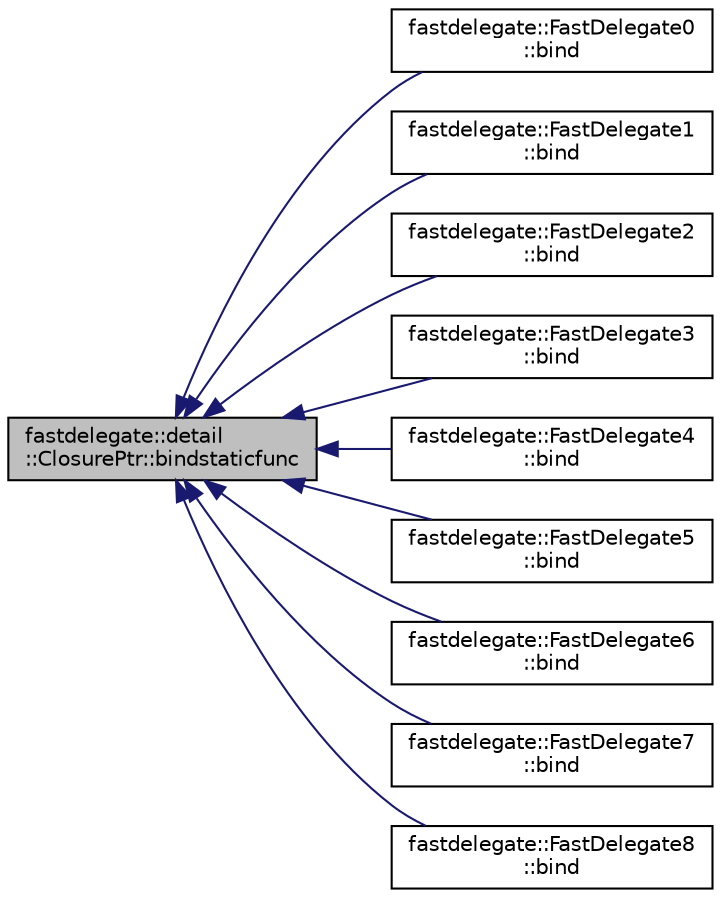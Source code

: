 digraph "fastdelegate::detail::ClosurePtr::bindstaticfunc"
{
 // INTERACTIVE_SVG=YES
  edge [fontname="Helvetica",fontsize="10",labelfontname="Helvetica",labelfontsize="10"];
  node [fontname="Helvetica",fontsize="10",shape=record];
  rankdir="LR";
  Node1 [label="fastdelegate::detail\l::ClosurePtr::bindstaticfunc",height=0.2,width=0.4,color="black", fillcolor="grey75", style="filled" fontcolor="black"];
  Node1 -> Node2 [dir="back",color="midnightblue",fontsize="10",style="solid",fontname="Helvetica"];
  Node2 [label="fastdelegate::FastDelegate0\l::bind",height=0.2,width=0.4,color="black", fillcolor="white", style="filled",URL="$classfastdelegate_1_1FastDelegate0.html#acf2df2704cbe82aa94d39ab1330ed944"];
  Node1 -> Node3 [dir="back",color="midnightblue",fontsize="10",style="solid",fontname="Helvetica"];
  Node3 [label="fastdelegate::FastDelegate1\l::bind",height=0.2,width=0.4,color="black", fillcolor="white", style="filled",URL="$classfastdelegate_1_1FastDelegate1.html#a21a4f4526b757dfdf998b39822ea61e8"];
  Node1 -> Node4 [dir="back",color="midnightblue",fontsize="10",style="solid",fontname="Helvetica"];
  Node4 [label="fastdelegate::FastDelegate2\l::bind",height=0.2,width=0.4,color="black", fillcolor="white", style="filled",URL="$classfastdelegate_1_1FastDelegate2.html#ab1918db8f802d3cee0407d340e9f7dd7"];
  Node1 -> Node5 [dir="back",color="midnightblue",fontsize="10",style="solid",fontname="Helvetica"];
  Node5 [label="fastdelegate::FastDelegate3\l::bind",height=0.2,width=0.4,color="black", fillcolor="white", style="filled",URL="$classfastdelegate_1_1FastDelegate3.html#a26746ce78d3b02301e4df9c3a3808b18"];
  Node1 -> Node6 [dir="back",color="midnightblue",fontsize="10",style="solid",fontname="Helvetica"];
  Node6 [label="fastdelegate::FastDelegate4\l::bind",height=0.2,width=0.4,color="black", fillcolor="white", style="filled",URL="$classfastdelegate_1_1FastDelegate4.html#a88533dd4a6657c1c2bb2879ed56e127e"];
  Node1 -> Node7 [dir="back",color="midnightblue",fontsize="10",style="solid",fontname="Helvetica"];
  Node7 [label="fastdelegate::FastDelegate5\l::bind",height=0.2,width=0.4,color="black", fillcolor="white", style="filled",URL="$classfastdelegate_1_1FastDelegate5.html#a10b6067757f1b28561d9ebef59bd43a4"];
  Node1 -> Node8 [dir="back",color="midnightblue",fontsize="10",style="solid",fontname="Helvetica"];
  Node8 [label="fastdelegate::FastDelegate6\l::bind",height=0.2,width=0.4,color="black", fillcolor="white", style="filled",URL="$classfastdelegate_1_1FastDelegate6.html#a38307d42a1b8d232b1a7191f69dc6ce4"];
  Node1 -> Node9 [dir="back",color="midnightblue",fontsize="10",style="solid",fontname="Helvetica"];
  Node9 [label="fastdelegate::FastDelegate7\l::bind",height=0.2,width=0.4,color="black", fillcolor="white", style="filled",URL="$classfastdelegate_1_1FastDelegate7.html#a4bb3e259225ebf657fdd327d4c372409"];
  Node1 -> Node10 [dir="back",color="midnightblue",fontsize="10",style="solid",fontname="Helvetica"];
  Node10 [label="fastdelegate::FastDelegate8\l::bind",height=0.2,width=0.4,color="black", fillcolor="white", style="filled",URL="$classfastdelegate_1_1FastDelegate8.html#ada2e3de28f6be04ef684877801443207"];
}
